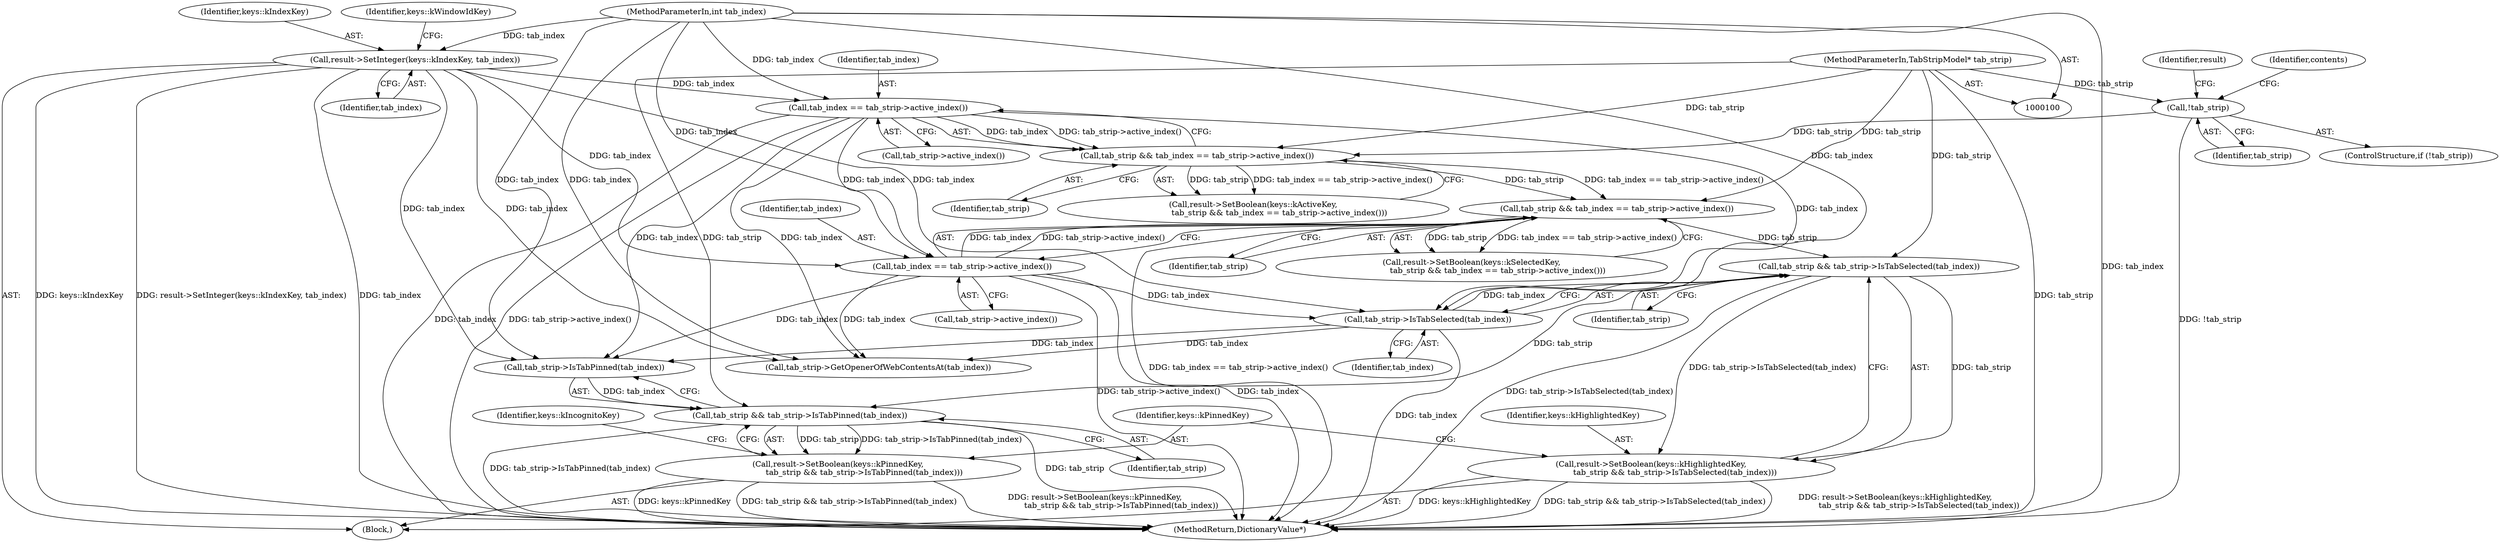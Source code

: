 digraph "1_Chrome_f7ae1f7a918f1973dca241a7a23169906eaf4fe3_8@pointer" {
"1000155" [label="(Call,tab_strip && tab_strip->IsTabSelected(tab_index))"];
"1000148" [label="(Call,tab_strip && tab_index == tab_strip->active_index())"];
"1000141" [label="(Call,tab_strip && tab_index == tab_strip->active_index())"];
"1000107" [label="(Call,!tab_strip)"];
"1000102" [label="(MethodParameterIn,TabStripModel* tab_strip)"];
"1000143" [label="(Call,tab_index == tab_strip->active_index())"];
"1000128" [label="(Call,result->SetInteger(keys::kIndexKey, tab_index))"];
"1000103" [label="(MethodParameterIn,int tab_index)"];
"1000150" [label="(Call,tab_index == tab_strip->active_index())"];
"1000157" [label="(Call,tab_strip->IsTabSelected(tab_index))"];
"1000153" [label="(Call,result->SetBoolean(keys::kHighlightedKey,\n                   tab_strip && tab_strip->IsTabSelected(tab_index)))"];
"1000161" [label="(Call,tab_strip && tab_strip->IsTabPinned(tab_index))"];
"1000159" [label="(Call,result->SetBoolean(keys::kPinnedKey,\n                     tab_strip && tab_strip->IsTabPinned(tab_index)))"];
"1000139" [label="(Call,result->SetBoolean(keys::kActiveKey,\n                     tab_strip && tab_index == tab_strip->active_index()))"];
"1000166" [label="(Identifier,keys::kIncognitoKey)"];
"1000128" [label="(Call,result->SetInteger(keys::kIndexKey, tab_index))"];
"1000151" [label="(Identifier,tab_index)"];
"1000143" [label="(Call,tab_index == tab_strip->active_index())"];
"1000212" [label="(MethodReturn,DictionaryValue*)"];
"1000130" [label="(Identifier,tab_index)"];
"1000157" [label="(Call,tab_strip->IsTabSelected(tab_index))"];
"1000155" [label="(Call,tab_strip && tab_strip->IsTabSelected(tab_index))"];
"1000117" [label="(Identifier,result)"];
"1000141" [label="(Call,tab_strip && tab_index == tab_strip->active_index())"];
"1000110" [label="(Identifier,contents)"];
"1000161" [label="(Call,tab_strip && tab_strip->IsTabPinned(tab_index))"];
"1000156" [label="(Identifier,tab_strip)"];
"1000142" [label="(Identifier,tab_strip)"];
"1000148" [label="(Call,tab_strip && tab_index == tab_strip->active_index())"];
"1000108" [label="(Identifier,tab_strip)"];
"1000160" [label="(Identifier,keys::kPinnedKey)"];
"1000146" [label="(Call,result->SetBoolean(keys::kSelectedKey,\n                     tab_strip && tab_index == tab_strip->active_index()))"];
"1000129" [label="(Identifier,keys::kIndexKey)"];
"1000153" [label="(Call,result->SetBoolean(keys::kHighlightedKey,\n                   tab_strip && tab_strip->IsTabSelected(tab_index)))"];
"1000107" [label="(Call,!tab_strip)"];
"1000159" [label="(Call,result->SetBoolean(keys::kPinnedKey,\n                     tab_strip && tab_strip->IsTabPinned(tab_index)))"];
"1000162" [label="(Identifier,tab_strip)"];
"1000103" [label="(MethodParameterIn,int tab_index)"];
"1000163" [label="(Call,tab_strip->IsTabPinned(tab_index))"];
"1000106" [label="(ControlStructure,if (!tab_strip))"];
"1000102" [label="(MethodParameterIn,TabStripModel* tab_strip)"];
"1000202" [label="(Call,tab_strip->GetOpenerOfWebContentsAt(tab_index))"];
"1000149" [label="(Identifier,tab_strip)"];
"1000154" [label="(Identifier,keys::kHighlightedKey)"];
"1000132" [label="(Identifier,keys::kWindowIdKey)"];
"1000152" [label="(Call,tab_strip->active_index())"];
"1000145" [label="(Call,tab_strip->active_index())"];
"1000150" [label="(Call,tab_index == tab_strip->active_index())"];
"1000105" [label="(Block,)"];
"1000158" [label="(Identifier,tab_index)"];
"1000144" [label="(Identifier,tab_index)"];
"1000155" -> "1000153"  [label="AST: "];
"1000155" -> "1000156"  [label="CFG: "];
"1000155" -> "1000157"  [label="CFG: "];
"1000156" -> "1000155"  [label="AST: "];
"1000157" -> "1000155"  [label="AST: "];
"1000153" -> "1000155"  [label="CFG: "];
"1000155" -> "1000212"  [label="DDG: tab_strip->IsTabSelected(tab_index)"];
"1000155" -> "1000153"  [label="DDG: tab_strip"];
"1000155" -> "1000153"  [label="DDG: tab_strip->IsTabSelected(tab_index)"];
"1000148" -> "1000155"  [label="DDG: tab_strip"];
"1000102" -> "1000155"  [label="DDG: tab_strip"];
"1000157" -> "1000155"  [label="DDG: tab_index"];
"1000155" -> "1000161"  [label="DDG: tab_strip"];
"1000148" -> "1000146"  [label="AST: "];
"1000148" -> "1000149"  [label="CFG: "];
"1000148" -> "1000150"  [label="CFG: "];
"1000149" -> "1000148"  [label="AST: "];
"1000150" -> "1000148"  [label="AST: "];
"1000146" -> "1000148"  [label="CFG: "];
"1000148" -> "1000212"  [label="DDG: tab_index == tab_strip->active_index()"];
"1000148" -> "1000146"  [label="DDG: tab_strip"];
"1000148" -> "1000146"  [label="DDG: tab_index == tab_strip->active_index()"];
"1000141" -> "1000148"  [label="DDG: tab_strip"];
"1000141" -> "1000148"  [label="DDG: tab_index == tab_strip->active_index()"];
"1000102" -> "1000148"  [label="DDG: tab_strip"];
"1000150" -> "1000148"  [label="DDG: tab_index"];
"1000150" -> "1000148"  [label="DDG: tab_strip->active_index()"];
"1000141" -> "1000139"  [label="AST: "];
"1000141" -> "1000142"  [label="CFG: "];
"1000141" -> "1000143"  [label="CFG: "];
"1000142" -> "1000141"  [label="AST: "];
"1000143" -> "1000141"  [label="AST: "];
"1000139" -> "1000141"  [label="CFG: "];
"1000141" -> "1000139"  [label="DDG: tab_strip"];
"1000141" -> "1000139"  [label="DDG: tab_index == tab_strip->active_index()"];
"1000107" -> "1000141"  [label="DDG: tab_strip"];
"1000102" -> "1000141"  [label="DDG: tab_strip"];
"1000143" -> "1000141"  [label="DDG: tab_index"];
"1000143" -> "1000141"  [label="DDG: tab_strip->active_index()"];
"1000107" -> "1000106"  [label="AST: "];
"1000107" -> "1000108"  [label="CFG: "];
"1000108" -> "1000107"  [label="AST: "];
"1000110" -> "1000107"  [label="CFG: "];
"1000117" -> "1000107"  [label="CFG: "];
"1000107" -> "1000212"  [label="DDG: !tab_strip"];
"1000102" -> "1000107"  [label="DDG: tab_strip"];
"1000102" -> "1000100"  [label="AST: "];
"1000102" -> "1000212"  [label="DDG: tab_strip"];
"1000102" -> "1000161"  [label="DDG: tab_strip"];
"1000143" -> "1000145"  [label="CFG: "];
"1000144" -> "1000143"  [label="AST: "];
"1000145" -> "1000143"  [label="AST: "];
"1000143" -> "1000212"  [label="DDG: tab_index"];
"1000143" -> "1000212"  [label="DDG: tab_strip->active_index()"];
"1000128" -> "1000143"  [label="DDG: tab_index"];
"1000103" -> "1000143"  [label="DDG: tab_index"];
"1000143" -> "1000150"  [label="DDG: tab_index"];
"1000143" -> "1000157"  [label="DDG: tab_index"];
"1000143" -> "1000163"  [label="DDG: tab_index"];
"1000143" -> "1000202"  [label="DDG: tab_index"];
"1000128" -> "1000105"  [label="AST: "];
"1000128" -> "1000130"  [label="CFG: "];
"1000129" -> "1000128"  [label="AST: "];
"1000130" -> "1000128"  [label="AST: "];
"1000132" -> "1000128"  [label="CFG: "];
"1000128" -> "1000212"  [label="DDG: tab_index"];
"1000128" -> "1000212"  [label="DDG: keys::kIndexKey"];
"1000128" -> "1000212"  [label="DDG: result->SetInteger(keys::kIndexKey, tab_index)"];
"1000103" -> "1000128"  [label="DDG: tab_index"];
"1000128" -> "1000150"  [label="DDG: tab_index"];
"1000128" -> "1000157"  [label="DDG: tab_index"];
"1000128" -> "1000163"  [label="DDG: tab_index"];
"1000128" -> "1000202"  [label="DDG: tab_index"];
"1000103" -> "1000100"  [label="AST: "];
"1000103" -> "1000212"  [label="DDG: tab_index"];
"1000103" -> "1000150"  [label="DDG: tab_index"];
"1000103" -> "1000157"  [label="DDG: tab_index"];
"1000103" -> "1000163"  [label="DDG: tab_index"];
"1000103" -> "1000202"  [label="DDG: tab_index"];
"1000150" -> "1000152"  [label="CFG: "];
"1000151" -> "1000150"  [label="AST: "];
"1000152" -> "1000150"  [label="AST: "];
"1000150" -> "1000212"  [label="DDG: tab_index"];
"1000150" -> "1000212"  [label="DDG: tab_strip->active_index()"];
"1000150" -> "1000157"  [label="DDG: tab_index"];
"1000150" -> "1000163"  [label="DDG: tab_index"];
"1000150" -> "1000202"  [label="DDG: tab_index"];
"1000157" -> "1000158"  [label="CFG: "];
"1000158" -> "1000157"  [label="AST: "];
"1000157" -> "1000212"  [label="DDG: tab_index"];
"1000157" -> "1000163"  [label="DDG: tab_index"];
"1000157" -> "1000202"  [label="DDG: tab_index"];
"1000153" -> "1000105"  [label="AST: "];
"1000154" -> "1000153"  [label="AST: "];
"1000160" -> "1000153"  [label="CFG: "];
"1000153" -> "1000212"  [label="DDG: keys::kHighlightedKey"];
"1000153" -> "1000212"  [label="DDG: tab_strip && tab_strip->IsTabSelected(tab_index)"];
"1000153" -> "1000212"  [label="DDG: result->SetBoolean(keys::kHighlightedKey,\n                   tab_strip && tab_strip->IsTabSelected(tab_index))"];
"1000161" -> "1000159"  [label="AST: "];
"1000161" -> "1000162"  [label="CFG: "];
"1000161" -> "1000163"  [label="CFG: "];
"1000162" -> "1000161"  [label="AST: "];
"1000163" -> "1000161"  [label="AST: "];
"1000159" -> "1000161"  [label="CFG: "];
"1000161" -> "1000212"  [label="DDG: tab_strip->IsTabPinned(tab_index)"];
"1000161" -> "1000212"  [label="DDG: tab_strip"];
"1000161" -> "1000159"  [label="DDG: tab_strip"];
"1000161" -> "1000159"  [label="DDG: tab_strip->IsTabPinned(tab_index)"];
"1000163" -> "1000161"  [label="DDG: tab_index"];
"1000159" -> "1000105"  [label="AST: "];
"1000160" -> "1000159"  [label="AST: "];
"1000166" -> "1000159"  [label="CFG: "];
"1000159" -> "1000212"  [label="DDG: result->SetBoolean(keys::kPinnedKey,\n                     tab_strip && tab_strip->IsTabPinned(tab_index))"];
"1000159" -> "1000212"  [label="DDG: keys::kPinnedKey"];
"1000159" -> "1000212"  [label="DDG: tab_strip && tab_strip->IsTabPinned(tab_index)"];
}
